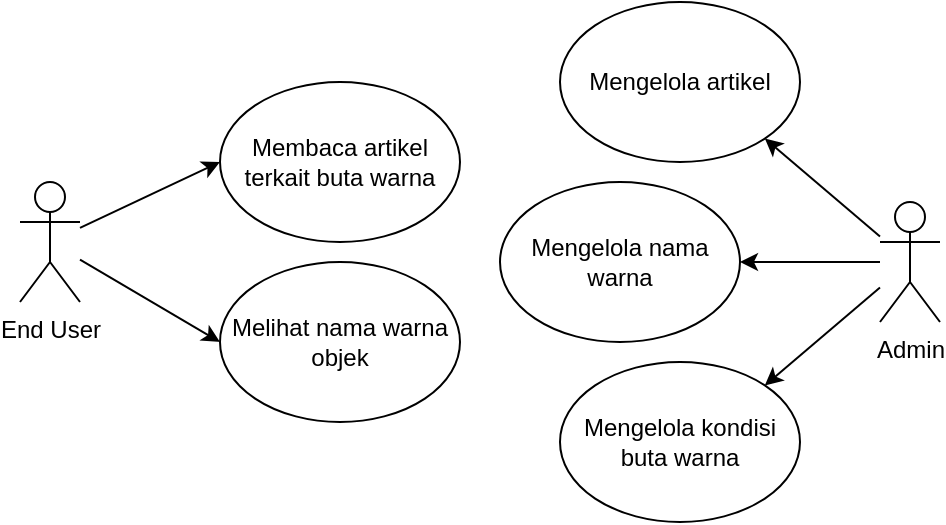 <mxfile>
    <diagram id="8OQ8y2elEgZn_4hXTK14" name="Page-1">
        <mxGraphModel dx="885" dy="455" grid="1" gridSize="10" guides="1" tooltips="1" connect="1" arrows="1" fold="1" page="1" pageScale="1" pageWidth="850" pageHeight="1100" math="0" shadow="0">
            <root>
                <mxCell id="0"/>
                <mxCell id="1" parent="0"/>
                <mxCell id="5" style="edgeStyle=none;html=1;entryX=0;entryY=0.5;entryDx=0;entryDy=0;" edge="1" parent="1" source="2" target="4">
                    <mxGeometry relative="1" as="geometry"/>
                </mxCell>
                <mxCell id="7" style="edgeStyle=none;html=1;entryX=0;entryY=0.5;entryDx=0;entryDy=0;" edge="1" parent="1" source="2" target="6">
                    <mxGeometry relative="1" as="geometry"/>
                </mxCell>
                <mxCell id="2" value="End User" style="shape=umlActor;verticalLabelPosition=bottom;verticalAlign=top;html=1;outlineConnect=0;" vertex="1" parent="1">
                    <mxGeometry x="220" y="160" width="30" height="60" as="geometry"/>
                </mxCell>
                <mxCell id="18" style="edgeStyle=none;html=1;entryX=1;entryY=0;entryDx=0;entryDy=0;" edge="1" parent="1" source="3" target="9">
                    <mxGeometry relative="1" as="geometry"/>
                </mxCell>
                <mxCell id="19" style="edgeStyle=none;html=1;entryX=1;entryY=0.5;entryDx=0;entryDy=0;" edge="1" parent="1" source="3" target="11">
                    <mxGeometry relative="1" as="geometry"/>
                </mxCell>
                <mxCell id="20" style="edgeStyle=none;html=1;entryX=1;entryY=1;entryDx=0;entryDy=0;" edge="1" parent="1" source="3" target="8">
                    <mxGeometry relative="1" as="geometry"/>
                </mxCell>
                <mxCell id="3" value="Admin" style="shape=umlActor;verticalLabelPosition=bottom;verticalAlign=top;html=1;outlineConnect=0;" vertex="1" parent="1">
                    <mxGeometry x="650" y="170" width="30" height="60" as="geometry"/>
                </mxCell>
                <mxCell id="4" value="Membaca artikel terkait buta warna" style="ellipse;whiteSpace=wrap;html=1;" vertex="1" parent="1">
                    <mxGeometry x="320" y="110" width="120" height="80" as="geometry"/>
                </mxCell>
                <mxCell id="6" value="Melihat nama warna objek" style="ellipse;whiteSpace=wrap;html=1;" vertex="1" parent="1">
                    <mxGeometry x="320" y="200" width="120" height="80" as="geometry"/>
                </mxCell>
                <mxCell id="8" value="Mengelola artikel" style="ellipse;whiteSpace=wrap;html=1;" vertex="1" parent="1">
                    <mxGeometry x="490" y="70" width="120" height="80" as="geometry"/>
                </mxCell>
                <mxCell id="9" value="Mengelola kondisi buta warna" style="ellipse;whiteSpace=wrap;html=1;" vertex="1" parent="1">
                    <mxGeometry x="490" y="250" width="120" height="80" as="geometry"/>
                </mxCell>
                <mxCell id="11" value="Mengelola nama warna" style="ellipse;whiteSpace=wrap;html=1;" vertex="1" parent="1">
                    <mxGeometry x="460" y="160" width="120" height="80" as="geometry"/>
                </mxCell>
            </root>
        </mxGraphModel>
    </diagram>
</mxfile>